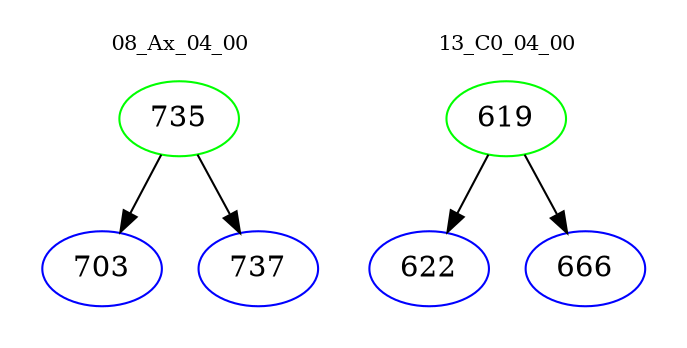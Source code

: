 digraph{
subgraph cluster_0 {
color = white
label = "08_Ax_04_00";
fontsize=10;
T0_735 [label="735", color="green"]
T0_735 -> T0_703 [color="black"]
T0_703 [label="703", color="blue"]
T0_735 -> T0_737 [color="black"]
T0_737 [label="737", color="blue"]
}
subgraph cluster_1 {
color = white
label = "13_C0_04_00";
fontsize=10;
T1_619 [label="619", color="green"]
T1_619 -> T1_622 [color="black"]
T1_622 [label="622", color="blue"]
T1_619 -> T1_666 [color="black"]
T1_666 [label="666", color="blue"]
}
}
